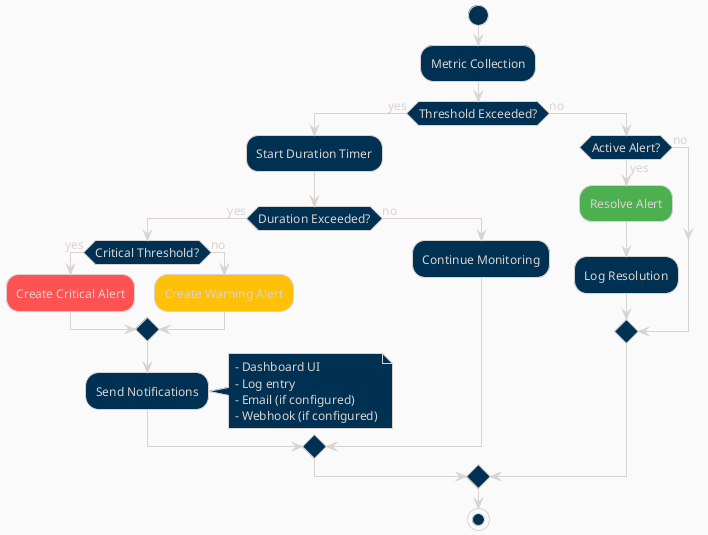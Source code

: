 @startuml
!theme blueprint
skinparam backgroundColor #FAFAFA
skinparam defaultFontSize 12

start

:Metric Collection;

if (Threshold Exceeded?) then (yes)
    :Start Duration Timer;
    
    if (Duration Exceeded?) then (yes)
        if (Critical Threshold?) then (yes)
            #FF5252:Create Critical Alert;
        else (no)
            #FFC107:Create Warning Alert;
        endif
        
        :Send Notifications;
        note right
          - Dashboard UI
          - Log entry
          - Email (if configured)
          - Webhook (if configured)
        end note
        
    else (no)
        :Continue Monitoring;
    endif
else (no)
    if (Active Alert?) then (yes)
        #4CAF50:Resolve Alert;
        :Log Resolution;
    else (no)
    endif
endif

stop

@enduml